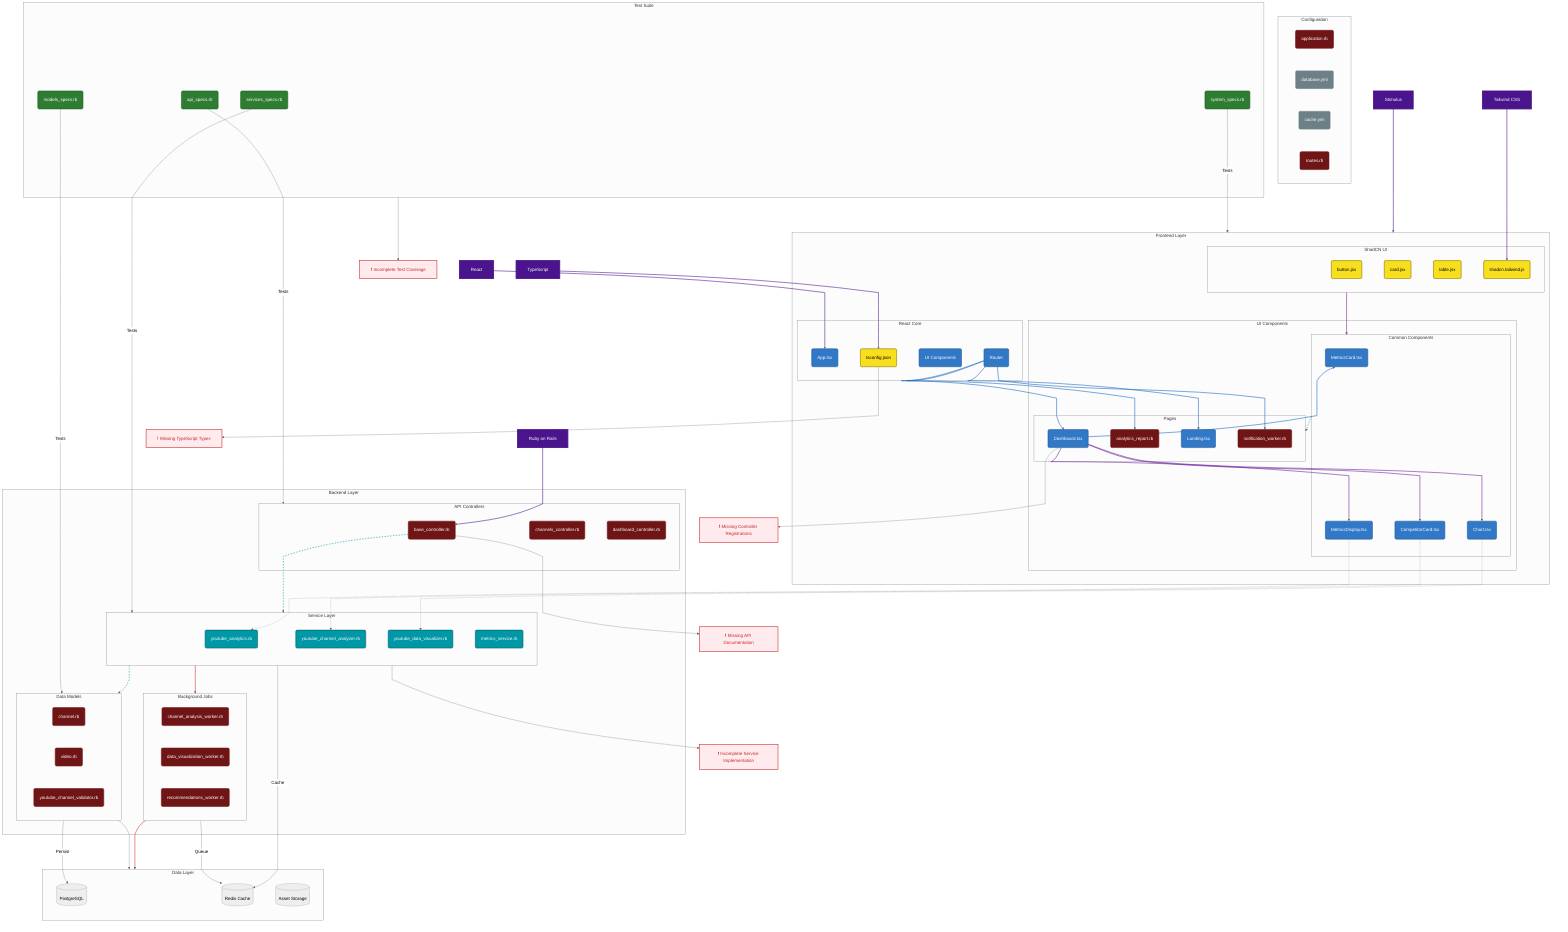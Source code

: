 %%{init: {
  'flowchart': { 
    'curve': 'monotoneX',
    'nodeSpacing': 80,
    'rankSpacing': 100,
    'padding': 20
  },
  'theme': 'neutral'
}}%%

graph TB
    %% Enhanced Style Definitions
    classDef ruby fill:#701516,stroke:#701516,color:#fff,stroke-width:2px
    classDef js fill:#f7df1e,stroke:#887100,stroke-width:2px,color:#000
    classDef ts fill:#3178c6,stroke:#235a97,stroke-width:2px,color:#fff
    classDef erb fill:#701516,stroke:#701516,color:#fff,stroke-width:1px
    classDef yml fill:#6d8086,stroke:#6d8086,color:#fff,stroke-width:1px
    classDef cmd fill:#4d4d4d,stroke:#4d4d4d,color:#fff,stroke-width:1px
    classDef warning fill:#ffebee,stroke:#c62828,stroke-width:2px,color:#c62828
    classDef framework fill:#4a148c,stroke:#4a148c,color:#ffffff,stroke-width:3px
    classDef service fill:#0097a7,stroke:#006064,stroke-width:2px,color:#fff
    classDef test fill:#2e7d32,stroke:#1b5e20,stroke-width:2px,color:#fff

    %% Framework Nodes
    RAILS[Ruby on Rails]:::framework
    REACT[React]:::framework
    STIMULUS[Stimulus]:::framework
    TAILWIND[Tailwind CSS]:::framework
    TYPESCRIPT[TypeScript]:::framework

    %% Warning Nodes
    WARN1["❗ Missing Controller Registrations"]:::warning
    WARN2["❗ Incomplete Test Coverage"]:::warning
    WARN3["❗ Missing TypeScript Types"]:::warning
    WARN4["❗ Missing API Documentation"]:::warning
    WARN5["❗ Incomplete Service Implementation"]:::warning

    subgraph Frontend["Frontend Layer"]
        direction TB
        
        subgraph React["React Core"]
            App(App.tsx):::ts
            Router(Router):::ts
            Components(UI Components):::ts
            TSConfig(tsconfig.json):::js
        end

        subgraph UI["UI Components"]
            direction LR
            subgraph Pages["Pages"]
                Dashboard(Dashboard.tsx):::ts
                Analytics(Analytics.tsx):::ts
                Landing(Landing.tsx):::ts
                Notifications(Notifications.tsx):::ts
            end

            subgraph Common["Common Components"]
                MetricsCard(MetricsCard.tsx):::ts
                MetricsDisplay(MetricsDisplay.tsx):::ts
                CompetitorCard(CompetitorCard.tsx):::ts
                Chart(Chart.tsx):::ts
            end
        end

        subgraph ShadCN["ShadCN UI"]
            Button(button.jsx):::js
            Card(card.jsx):::js
            Table(table.jsx):::js
            THEME(shadcn.tailwind.js):::js
        end
    end

    subgraph Backend["Backend Layer"]
        direction TB

        subgraph API["API Controllers"]
            APIBase(base_controller.rb):::ruby
            APIChannels(channels_controller.rb):::ruby
            APIDashboard(dashboard_controller.rb):::ruby
        end

        subgraph Services["Service Layer"]
            YTAnalytics(youtube_analytics.rb):::service
            YTChannel(youtube_channel_analyzer.rb):::service
            YTVisualizer(youtube_data_visualizer.rb):::service
            MetricsService(metrics_service.rb):::service
        end

        subgraph Workers["Background Jobs"]
            ChannelAnalysis(channel_analysis_worker.rb):::ruby
            DataVisualization(data_visualization_worker.rb):::ruby
            Notifications(notification_worker.rb):::ruby
            Recommendations(recommendations_worker.rb):::ruby
        end

        subgraph Models["Data Models"]
            Channel(channel.rb):::ruby
            Video(video.rb):::ruby
            Analytics(analytics_report.rb):::ruby
            Validator(youtube_channel_validator.rb):::ruby
        end
    end

    subgraph Storage["Data Layer"]
        PostgreSQL[(PostgreSQL)]
        Redis[(Redis Cache)]
        Assets[(Asset Storage)]
    end

    subgraph Config["Configuration"]
        AppConfig(application.rb):::ruby
        DBConfig(database.yml):::yml
        RedisConfig(cache.yml):::yml
        Routes(routes.rb):::ruby
    end

    subgraph Testing["Test Suite"]
        Services_Spec(services_specs.rb):::test
        Models_Spec(models_specs.rb):::test
        API_Spec(api_specs.rb):::test
        System_Spec(system_specs.rb):::test
    end

    %% Framework Dependencies
    TYPESCRIPT --> TSConfig
    REACT --> App
    RAILS --> APIBase
    STIMULUS --> Frontend
    TAILWIND --> THEME

    %% Frontend Flow
    Router --> Dashboard & Analytics & Landing & Notifications
    Dashboard --> MetricsCard & MetricsDisplay & CompetitorCard & Chart
    ShadCN --> Common
    Common --> Pages

    %% Backend Flow
    APIBase --> Services
    Services --> Models
    Services --> Workers
    Workers --> Storage
    Models --> Storage

    %% Data Flow
    MetricsDisplay -.-> YTAnalytics
    CompetitorCard -.-> YTChannel
    Chart -.-> YTVisualizer
    
    %% Cache Flow
    Services -- "Cache" --> Redis
    Workers -- "Queue" --> Redis
    
    %% Database Flow
    Models -- "Persist" --> PostgreSQL
    
    %% Warning Connections
    Dashboard --> WARN1
    Testing --> WARN2
    TSConfig --> WARN3
    APIBase --> WARN4
    Services --> WARN5

    %% Testing Connections
    Services_Spec -- "Tests" --> Services
    Models_Spec -- "Tests" --> Models
    API_Spec -- "Tests" --> API
    System_Spec -- "Tests" --> Frontend

    %% Status Links
    linkStyle default stroke:#666,stroke-width:1px
    linkStyle 0,1,2,3,4 stroke:#4a148c,stroke-width:2px
    linkStyle 5,6,7,8,9 stroke:#1565c0,stroke-width:2px
    linkStyle 10,11,12,13 stroke:#6a1b9a,stroke-width:2px
    linkStyle 14,15,16 stroke:#0097a7,stroke-width:2px,stroke-dasharray: 5 5
    linkStyle 17,18 stroke:#d32f2f,stroke-width:2px